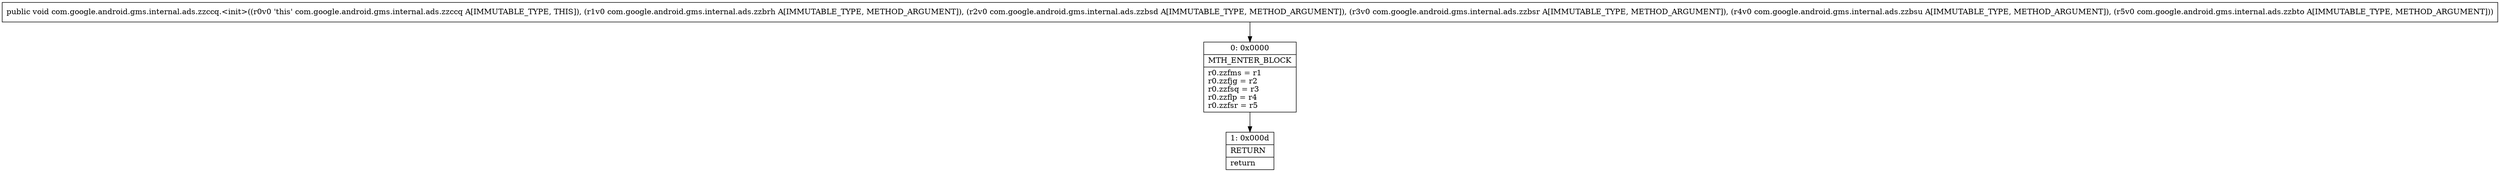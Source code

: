 digraph "CFG forcom.google.android.gms.internal.ads.zzccq.\<init\>(Lcom\/google\/android\/gms\/internal\/ads\/zzbrh;Lcom\/google\/android\/gms\/internal\/ads\/zzbsd;Lcom\/google\/android\/gms\/internal\/ads\/zzbsr;Lcom\/google\/android\/gms\/internal\/ads\/zzbsu;Lcom\/google\/android\/gms\/internal\/ads\/zzbto;)V" {
Node_0 [shape=record,label="{0\:\ 0x0000|MTH_ENTER_BLOCK\l|r0.zzfms = r1\lr0.zzfjg = r2\lr0.zzfsq = r3\lr0.zzflp = r4\lr0.zzfsr = r5\l}"];
Node_1 [shape=record,label="{1\:\ 0x000d|RETURN\l|return\l}"];
MethodNode[shape=record,label="{public void com.google.android.gms.internal.ads.zzccq.\<init\>((r0v0 'this' com.google.android.gms.internal.ads.zzccq A[IMMUTABLE_TYPE, THIS]), (r1v0 com.google.android.gms.internal.ads.zzbrh A[IMMUTABLE_TYPE, METHOD_ARGUMENT]), (r2v0 com.google.android.gms.internal.ads.zzbsd A[IMMUTABLE_TYPE, METHOD_ARGUMENT]), (r3v0 com.google.android.gms.internal.ads.zzbsr A[IMMUTABLE_TYPE, METHOD_ARGUMENT]), (r4v0 com.google.android.gms.internal.ads.zzbsu A[IMMUTABLE_TYPE, METHOD_ARGUMENT]), (r5v0 com.google.android.gms.internal.ads.zzbto A[IMMUTABLE_TYPE, METHOD_ARGUMENT])) }"];
MethodNode -> Node_0;
Node_0 -> Node_1;
}

